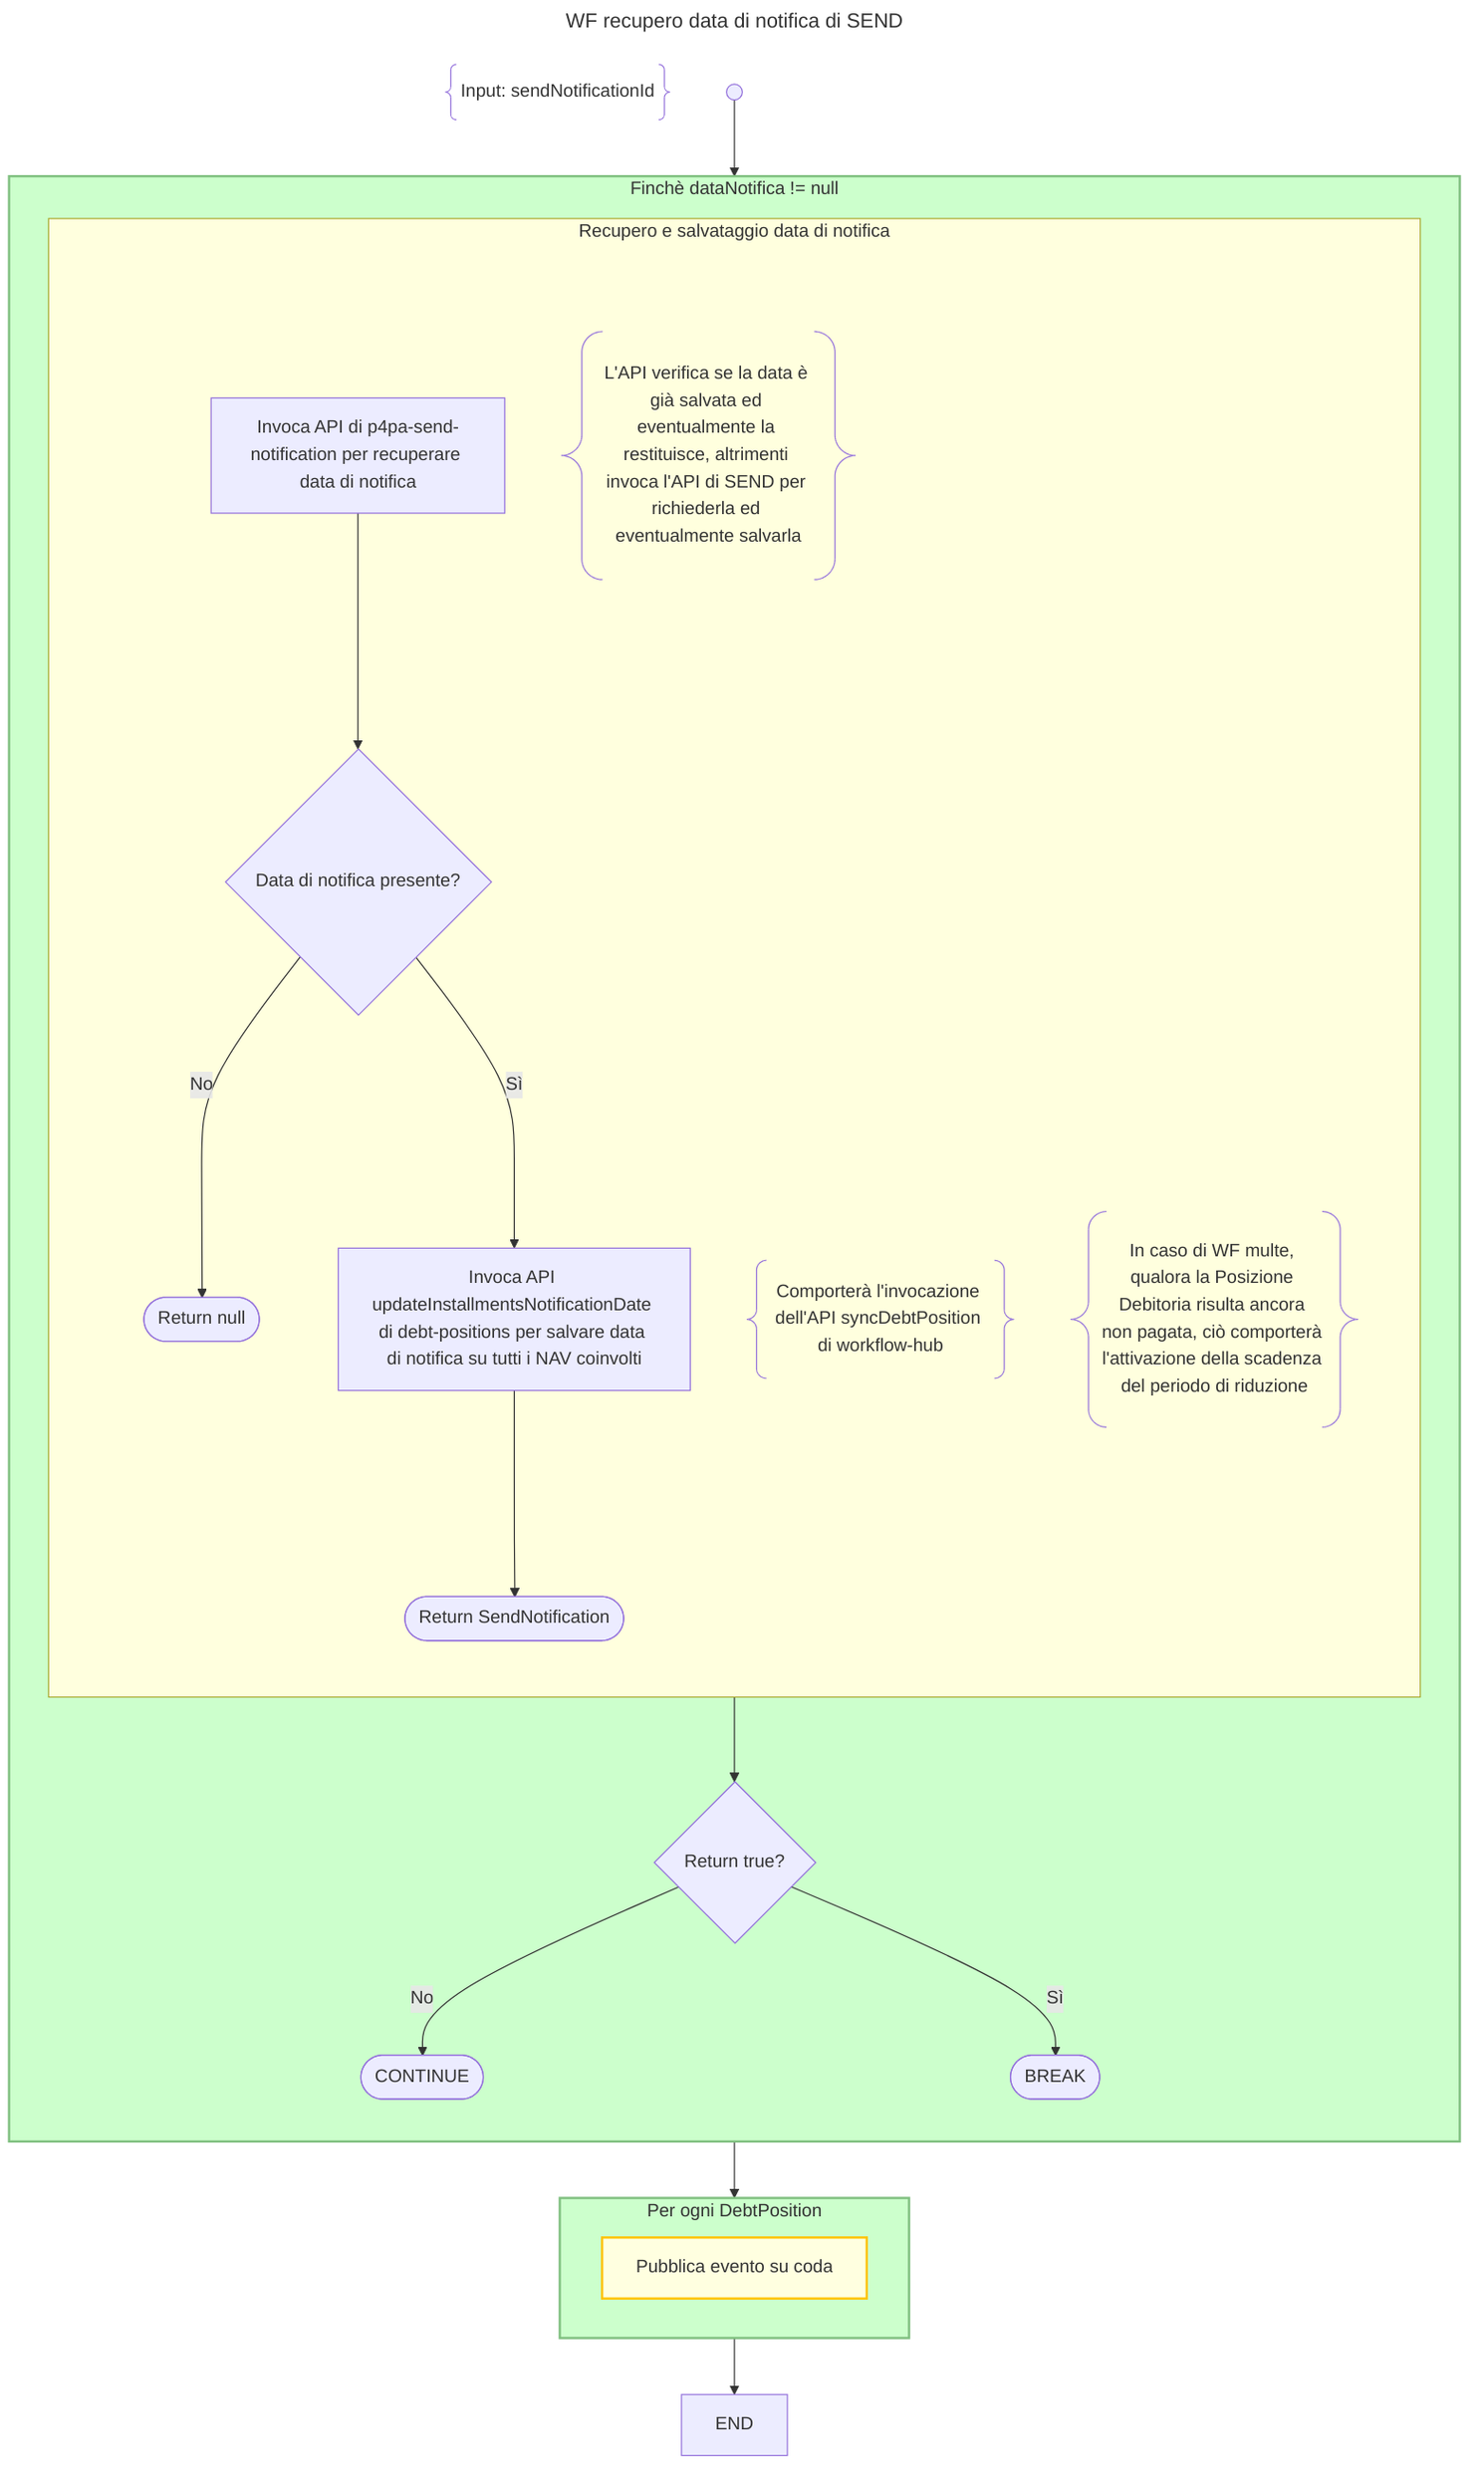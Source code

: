 ---
config:
  theme: default
  look: classic
title: WF recupero data di notifica di SEND
---
flowchart TD
    DESCRIPTION@{ shape: braces, label: "Input: sendNotificationId" }
    START@{shape: start} -->
    LOOP -->
    PUBLISH_EVENT_LOOP -->
    END
    subgraph PUBLISH_EVENT_LOOP["Per ogni DebtPosition"]
        PUBLISH_EVENT:::activity@{label: "Pubblica evento su coda"}
    end
    class PUBLISH_EVENT_LOOP loop
    subgraph LOOP["Finchè dataNotifica != null"]
    direction TB
        RETRIEVE_NOTIFICATION_DATE_ACTIVITY -->
        IS_SUCCESS{"Return true?"} -->
        |No|CONTINUE@{shape: terminal}
        IS_SUCCESS -->
        |Sì|BREAK@{shape: terminal}
        subgraph RETRIEVE_NOTIFICATION_DATE_ACTIVITY["Recupero e salvataggio data di notifica"]
        direction TB
            RETRIEVE_NOTIFICATION_DATE["Invoca API di p4pa-send-notification per recuperare data di notifica"] -->
            IS_NOTIFIED{"Data di notifica presente?"} -->
            |No|RETURN_KO@{shape: terminal, label: "Return null"}
            subgraph SAVE_NOTIFICATION_DATE_NOTE_BLOCK
                SAVE_NOTIFICATION_DATE
                SAVE_NOTIFICATION_DATE_NOTE@{shape: braces, label: "Comporterà l'invocazione dell'API syncDebtPosition di workflow-hub"}
                SAVE_NOTIFICATION_DATE_NOTE_2@{shape: braces, label: "In caso di WF multe, qualora la Posizione Debitoria risulta ancora non pagata, ciò comporterà l'attivazione della scadenza del periodo di riduzione"}
            end
            class SAVE_NOTIFICATION_DATE_NOTE_BLOCK disable
            IS_NOTIFIED -->
            |Sì|SAVE_NOTIFICATION_DATE["Invoca API updateInstallmentsNotificationDate di debt-positions per salvare data di notifica su tutti i NAV coinvolti"] -->
            RETURN_OK@{shape: terminal, label: "Return SendNotification"}
            subgraph RETRIEVE_NOTIFICATION_DATE_NOTE_BLOCK
                RETRIEVE_NOTIFICATION_DATE
                RETRIEVE_NOTIFICATION_DATE_NOTE@{shape: braces, label: "L'API verifica se la data è già salvata ed eventualmente la restituisce, altrimenti invoca l'API di SEND per richiederla ed eventualmente salvarla"}
            end
            class RETRIEVE_NOTIFICATION_DATE_NOTE_BLOCK disable
        end
        class NOTIFICATION_DATE_RETRIEVE activity
    end
    class LOOP loop
    classDef disable display:none;
    classDef activity fill:#FFFFE0, stroke:#ffc300, stroke-width:2px;
    classDef loop fill:#CCFFCC, stroke:#7FBF7F, stroke-width:2px, padding-bottom: 5px;